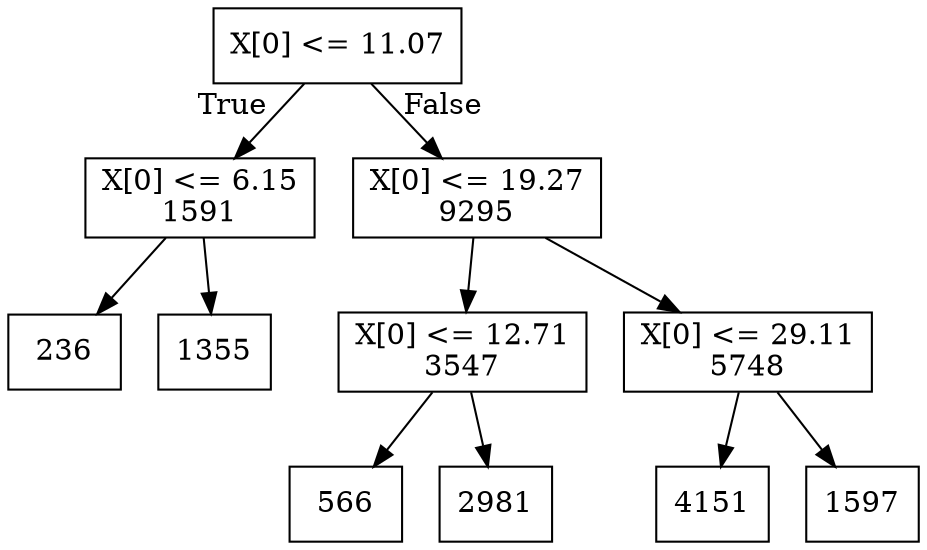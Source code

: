 digraph Tree {
node [shape=box];
0 [label="X[0] <= 11.07"];
1 [label="X[0] <= 6.15\n1591"];
0 -> 1  [headlabel="True", labelangle=45, labeldistance="2.5"];
5 [label="236"];
1 -> 5;
6 [label="1355"];
1 -> 6;
2 [label="X[0] <= 19.27\n9295"];
0 -> 2  [headlabel="False", labelangle="-45", labeldistance="2.5"];
3 [label="X[0] <= 12.71\n3547"];
2 -> 3;
9 [label="566"];
3 -> 9;
10 [label="2981"];
3 -> 10;
4 [label="X[0] <= 29.11\n5748"];
2 -> 4;
7 [label="4151"];
4 -> 7;
8 [label="1597"];
4 -> 8;
}
